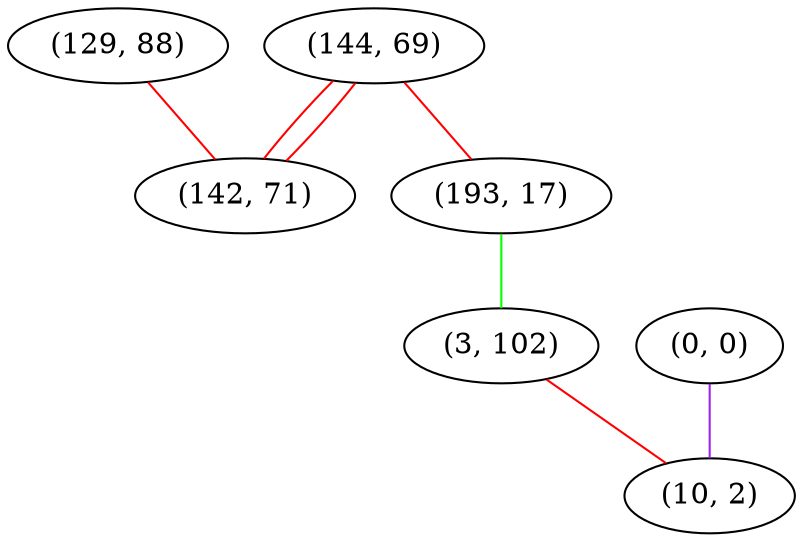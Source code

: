 graph "" {
"(129, 88)";
"(0, 0)";
"(144, 69)";
"(142, 71)";
"(193, 17)";
"(3, 102)";
"(10, 2)";
"(129, 88)" -- "(142, 71)"  [color=red, key=0, weight=1];
"(0, 0)" -- "(10, 2)"  [color=purple, key=0, weight=4];
"(144, 69)" -- "(142, 71)"  [color=red, key=0, weight=1];
"(144, 69)" -- "(142, 71)"  [color=red, key=1, weight=1];
"(144, 69)" -- "(193, 17)"  [color=red, key=0, weight=1];
"(193, 17)" -- "(3, 102)"  [color=green, key=0, weight=2];
"(3, 102)" -- "(10, 2)"  [color=red, key=0, weight=1];
}
